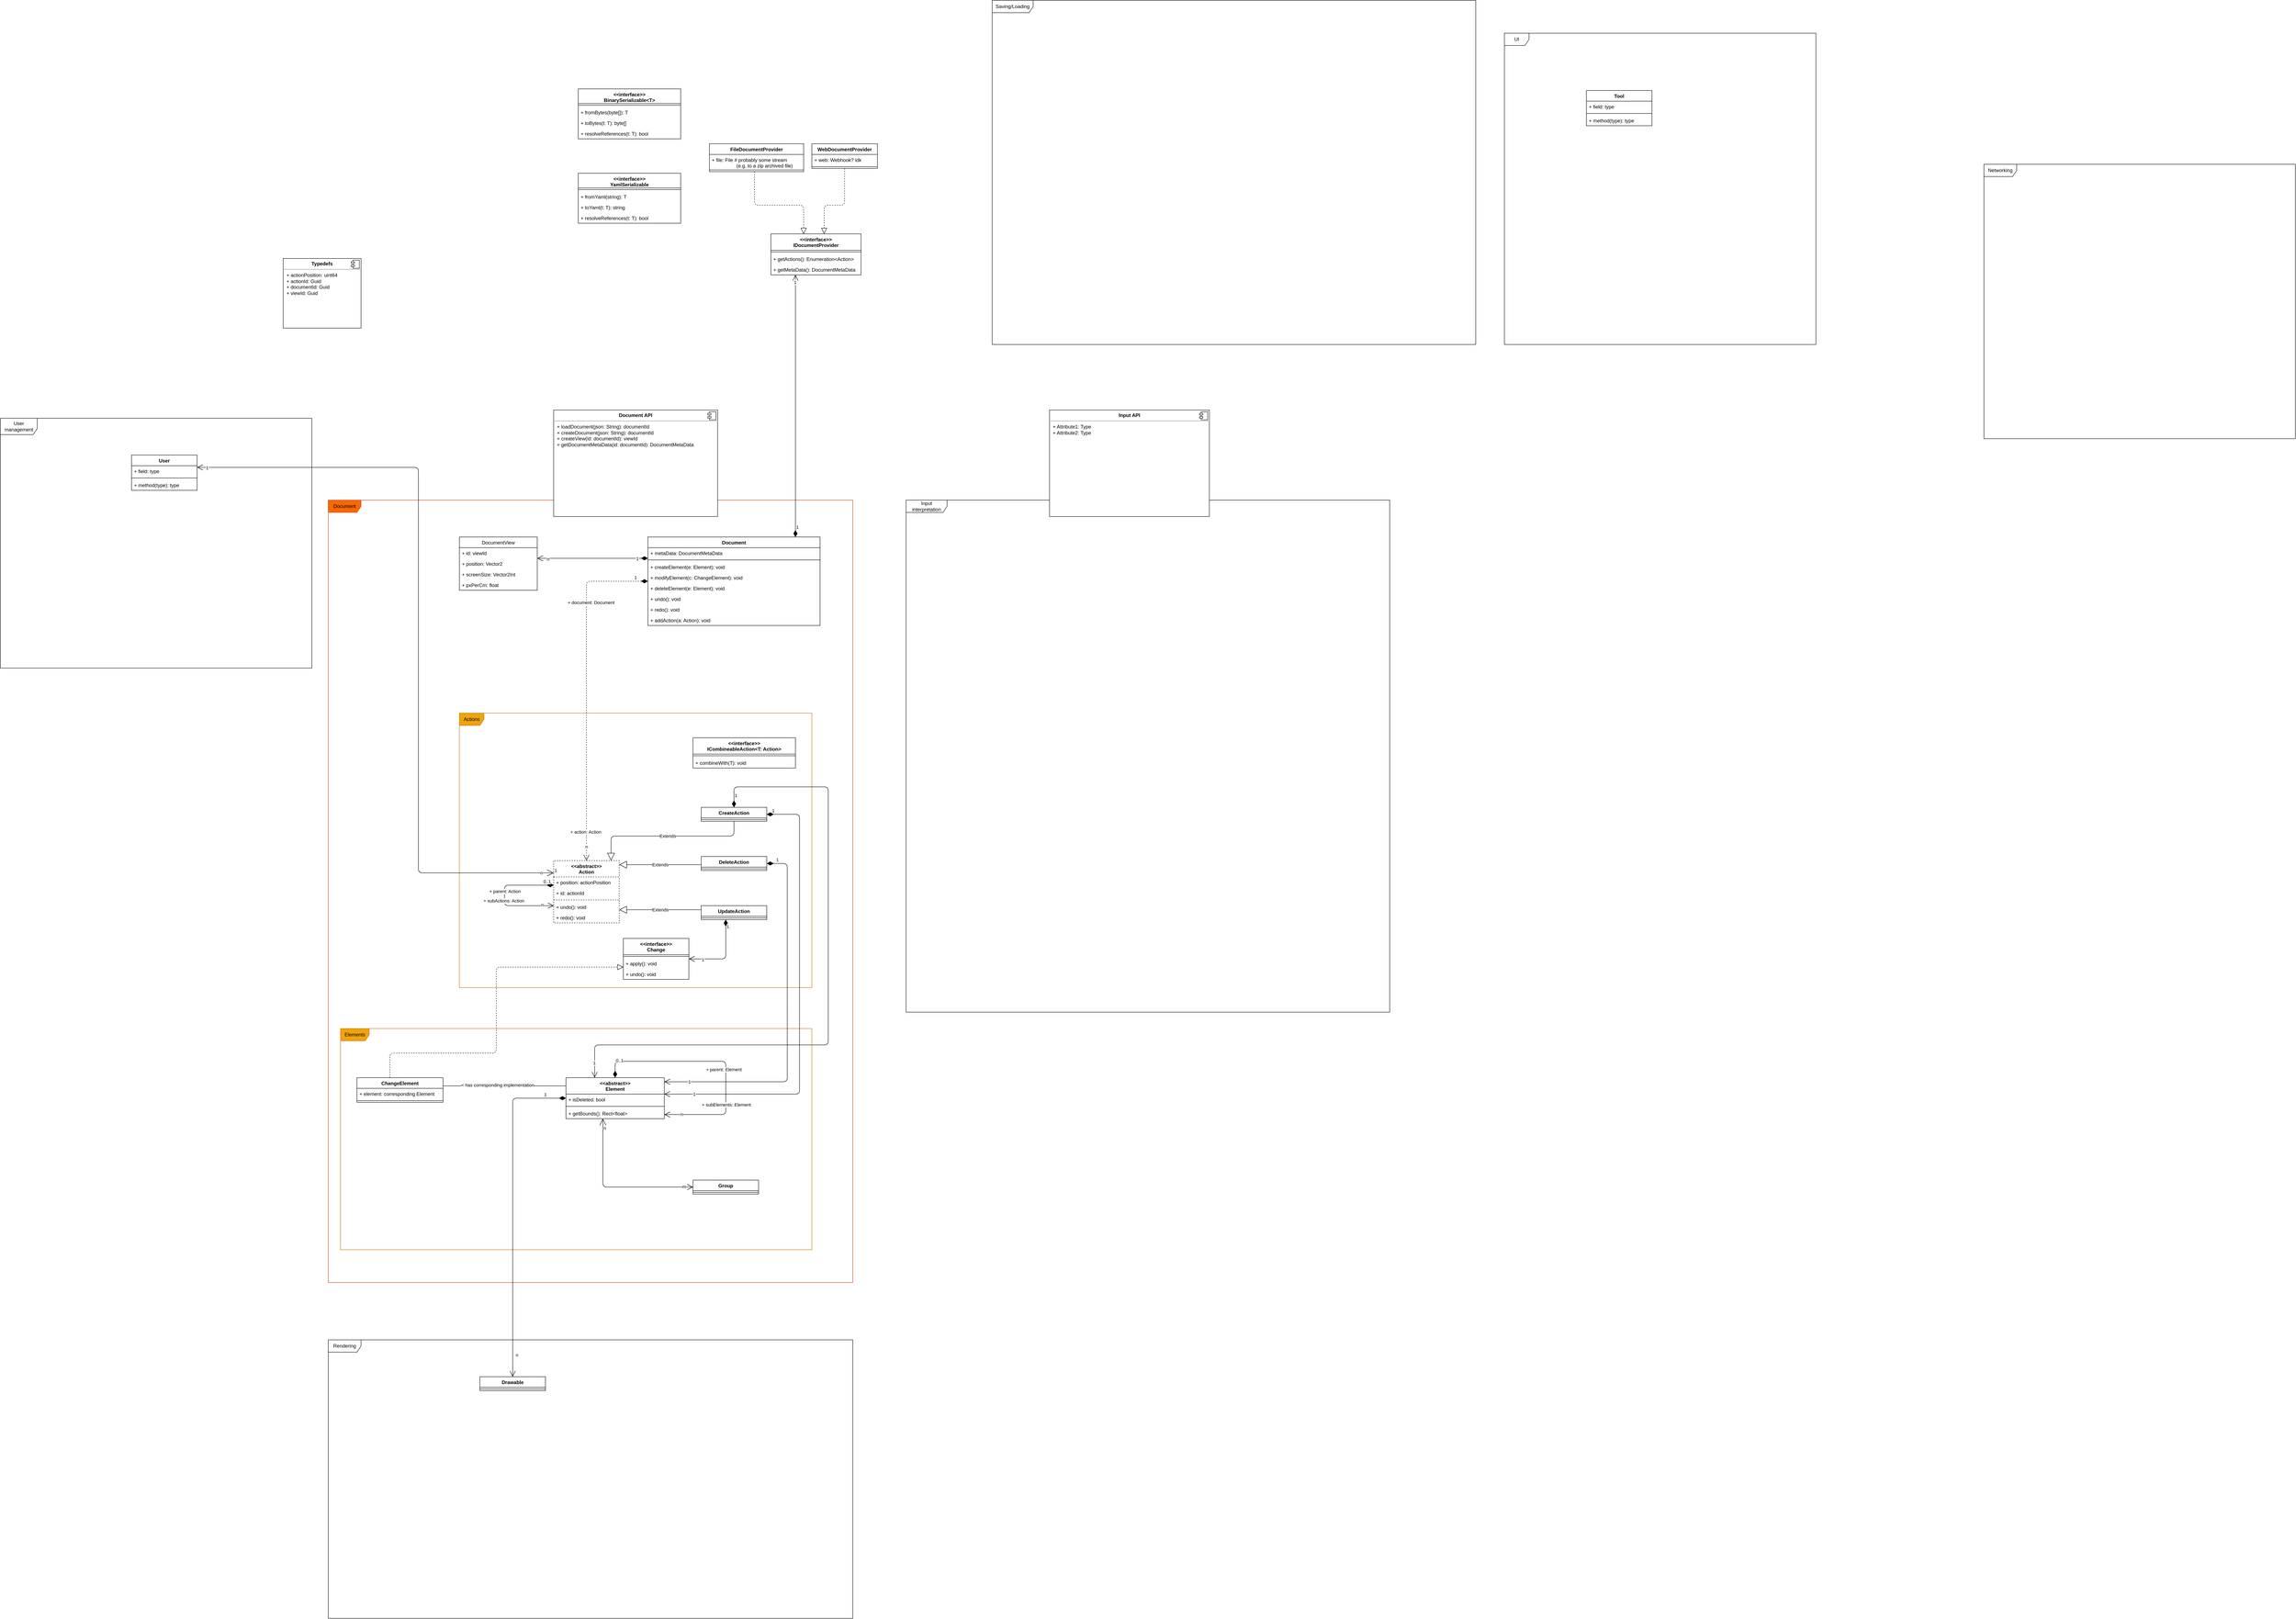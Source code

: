 <mxfile
  version="14.7.4"
  type="embed"
><diagram id="23iRSUPoRavnBvh4doch" name="Page-1"><mxGraphModel
      dx="4005"
      dy="3493"
      grid="1"
      gridSize="10"
      guides="1"
      tooltips="1"
      connect="1"
      arrows="1"
      fold="1"
      page="0"
      pageScale="1"
      pageWidth="827"
      pageHeight="1169"
      math="0"
      shadow="0"
    ><root><mxCell id="0" /><mxCell id="1" parent="0" /><mxCell
          id="101"
          value="Document"
          style="shape=umlFrame;whiteSpace=wrap;html=1;width=80;height=30;fillColor=#fa6800;strokeColor=#C73500;fontColor=#000000;"
          parent="1"
          vertex="1"
        ><mxGeometry
            x="-520"
            y="-530"
            width="1280"
            height="1910"
            as="geometry"
          /></mxCell><mxCell
          id="161"
          value="Elements"
          style="shape=umlFrame;whiteSpace=wrap;html=1;width=70;height=30;fillColor=#f0a30a;strokeColor=#BD7000;fontColor=#000000;"
          parent="1"
          vertex="1"
        ><mxGeometry
            x="-490"
            y="760"
            width="1150"
            height="540"
            as="geometry"
          /></mxCell><mxCell
          id="156"
          value="Input interpretation"
          style="shape=umlFrame;whiteSpace=wrap;html=1;width=100;height=30;"
          parent="1"
          vertex="1"
        ><mxGeometry
            x="890"
            y="-530"
            width="1180"
            height="1250"
            as="geometry"
          /></mxCell><mxCell
          id="96"
          value="Rendering"
          style="shape=umlFrame;whiteSpace=wrap;html=1;width=80;height=30;"
          parent="1"
          vertex="1"
        ><mxGeometry
            x="-520"
            y="1520"
            width="1280"
            height="680"
            as="geometry"
          /></mxCell><mxCell
          id="94"
          value="Actions"
          style="shape=umlFrame;whiteSpace=wrap;html=1;fillColor=#f0a30a;strokeColor=#BD7000;fontColor=#000000;"
          parent="1"
          vertex="1"
        ><mxGeometry
            x="-200"
            y="-10"
            width="860"
            height="670"
            as="geometry"
          /></mxCell><mxCell
          id="2"
          value="&lt;&lt;abstract&gt;&gt;&#10;Action"
          style="swimlane;fontStyle=1;align=center;verticalAlign=top;childLayout=stackLayout;horizontal=1;startSize=40;horizontalStack=0;resizeParent=1;resizeParentMax=0;resizeLast=0;collapsible=1;marginBottom=0;dashed=1;"
          parent="1"
          vertex="1"
        ><mxGeometry
            x="30"
            y="350"
            width="160"
            height="152"
            as="geometry"
          /></mxCell><mxCell
          id="3"
          value="+ position: actionPosition"
          style="text;strokeColor=none;fillColor=none;align=left;verticalAlign=top;spacingLeft=4;spacingRight=4;overflow=hidden;rotatable=0;points=[[0,0.5],[1,0.5]];portConstraint=eastwest;"
          parent="2"
          vertex="1"
        ><mxGeometry
            y="40"
            width="160"
            height="26"
            as="geometry"
          /></mxCell><mxCell
          id="215"
          value="+ id: actionId"
          style="text;strokeColor=none;fillColor=none;align=left;verticalAlign=top;spacingLeft=4;spacingRight=4;overflow=hidden;rotatable=0;points=[[0,0.5],[1,0.5]];portConstraint=eastwest;"
          vertex="1"
          parent="2"
        ><mxGeometry
            y="66"
            width="160"
            height="26"
            as="geometry"
          /></mxCell><mxCell
          id="4"
          value=""
          style="line;strokeWidth=1;fillColor=none;align=left;verticalAlign=middle;spacingTop=-1;spacingLeft=3;spacingRight=3;rotatable=0;labelPosition=right;points=[];portConstraint=eastwest;dashed=1;"
          parent="2"
          vertex="1"
        ><mxGeometry
            y="92"
            width="160"
            height="8"
            as="geometry"
          /></mxCell><mxCell
          id="5"
          value="+ undo(): void"
          style="text;strokeColor=none;fillColor=none;align=left;verticalAlign=top;spacingLeft=4;spacingRight=4;overflow=hidden;rotatable=0;points=[[0,0.5],[1,0.5]];portConstraint=eastwest;"
          parent="2"
          vertex="1"
        ><mxGeometry
            y="100"
            width="160"
            height="26"
            as="geometry"
          /></mxCell><mxCell
          id="32"
          value="+ redo(): void"
          style="text;strokeColor=none;fillColor=none;align=left;verticalAlign=top;spacingLeft=4;spacingRight=4;overflow=hidden;rotatable=0;points=[[0,0.5],[1,0.5]];portConstraint=eastwest;"
          parent="2"
          vertex="1"
        ><mxGeometry
            y="126"
            width="160"
            height="26"
            as="geometry"
          /></mxCell><mxCell
          id="10"
          value="CreateAction"
          style="swimlane;fontStyle=1;align=center;verticalAlign=top;childLayout=stackLayout;horizontal=1;startSize=26;horizontalStack=0;resizeParent=1;resizeParentMax=0;resizeLast=0;collapsible=1;marginBottom=0;"
          parent="1"
          vertex="1"
        ><mxGeometry
            x="390"
            y="220"
            width="160"
            height="34"
            as="geometry"
          /></mxCell><mxCell
          id="12"
          value=""
          style="line;strokeWidth=1;fillColor=none;align=left;verticalAlign=middle;spacingTop=-1;spacingLeft=3;spacingRight=3;rotatable=0;labelPosition=right;points=[];portConstraint=eastwest;"
          parent="10"
          vertex="1"
        ><mxGeometry
            y="26"
            width="160"
            height="8"
            as="geometry"
          /></mxCell><mxCell
          id="14"
          value="UpdateAction"
          style="swimlane;fontStyle=1;align=center;verticalAlign=top;childLayout=stackLayout;horizontal=1;startSize=26;horizontalStack=0;resizeParent=1;resizeParentMax=0;resizeLast=0;collapsible=1;marginBottom=0;"
          parent="1"
          vertex="1"
        ><mxGeometry
            x="390"
            y="460"
            width="160"
            height="34"
            as="geometry"
          /></mxCell><mxCell
          id="16"
          value=""
          style="line;strokeWidth=1;fillColor=none;align=left;verticalAlign=middle;spacingTop=-1;spacingLeft=3;spacingRight=3;rotatable=0;labelPosition=right;points=[];portConstraint=eastwest;"
          parent="14"
          vertex="1"
        ><mxGeometry
            y="26"
            width="160"
            height="8"
            as="geometry"
          /></mxCell><mxCell
          id="18"
          value="DeleteAction"
          style="swimlane;fontStyle=1;align=center;verticalAlign=top;childLayout=stackLayout;horizontal=1;startSize=26;horizontalStack=0;resizeParent=1;resizeParentMax=0;resizeLast=0;collapsible=1;marginBottom=0;"
          parent="1"
          vertex="1"
        ><mxGeometry
            x="390"
            y="340"
            width="160"
            height="34"
            as="geometry"
          /></mxCell><mxCell
          id="20"
          value=""
          style="line;strokeWidth=1;fillColor=none;align=left;verticalAlign=middle;spacingTop=-1;spacingLeft=3;spacingRight=3;rotatable=0;labelPosition=right;points=[];portConstraint=eastwest;"
          parent="18"
          vertex="1"
        ><mxGeometry
            y="26"
            width="160"
            height="8"
            as="geometry"
          /></mxCell><mxCell
          id="24"
          value="Extends"
          style="endArrow=block;endSize=16;endFill=0;html=1;edgeStyle=orthogonalEdgeStyle;"
          parent="1"
          source="18"
          target="2"
          edge="1"
        ><mxGeometry width="160" relative="1" as="geometry"><mxPoint
              x="140"
              y="450"
              as="sourcePoint"
            /><mxPoint x="200" y="362" as="targetPoint" /><Array
              as="points"
            ><mxPoint x="350" y="360" /><mxPoint
                x="350"
                y="360"
              /></Array></mxGeometry></mxCell><mxCell
          id="25"
          value="Extends"
          style="endArrow=block;endSize=16;endFill=0;html=1;edgeStyle=orthogonalEdgeStyle;"
          parent="1"
          source="10"
          target="2"
          edge="1"
        ><mxGeometry width="160" relative="1" as="geometry"><mxPoint
              x="400"
              y="371.5"
              as="sourcePoint"
            /><mxPoint x="210" y="371.5" as="targetPoint" /><Array
              as="points"
            ><mxPoint x="470" y="290" /><mxPoint
                x="170"
                y="290"
              /></Array></mxGeometry></mxCell><mxCell
          id="26"
          value="Extends"
          style="endArrow=block;endSize=16;endFill=0;html=1;edgeStyle=orthogonalEdgeStyle;"
          parent="1"
          source="14"
          target="2"
          edge="1"
        ><mxGeometry width="160" relative="1" as="geometry"><mxPoint
              x="380"
              y="470"
              as="sourcePoint"
            /><mxPoint x="210" y="371.5" as="targetPoint" /><Array
              as="points"
            ><mxPoint x="240" y="470" /><mxPoint
                x="240"
                y="470"
              /></Array></mxGeometry></mxCell><mxCell
          id="37"
          value="&lt;&lt;interface&gt;&gt;&#10;ICombineableAction&lt;T: Action&gt;"
          style="swimlane;fontStyle=1;align=center;verticalAlign=top;childLayout=stackLayout;horizontal=1;startSize=40;horizontalStack=0;resizeParent=1;resizeParentMax=0;resizeLast=0;collapsible=1;marginBottom=0;"
          parent="1"
          vertex="1"
        ><mxGeometry
            x="370"
            y="50"
            width="250"
            height="74"
            as="geometry"
          /></mxCell><mxCell
          id="39"
          value=""
          style="line;strokeWidth=1;fillColor=none;align=left;verticalAlign=middle;spacingTop=-1;spacingLeft=3;spacingRight=3;rotatable=0;labelPosition=right;points=[];portConstraint=eastwest;"
          parent="37"
          vertex="1"
        ><mxGeometry
            y="40"
            width="250"
            height="8"
            as="geometry"
          /></mxCell><mxCell
          id="40"
          value="+ combineWith(T): void"
          style="text;strokeColor=none;fillColor=none;align=left;verticalAlign=top;spacingLeft=4;spacingRight=4;overflow=hidden;rotatable=0;points=[[0,0.5],[1,0.5]];portConstraint=eastwest;"
          parent="37"
          vertex="1"
        ><mxGeometry
            y="48"
            width="250"
            height="26"
            as="geometry"
          /></mxCell><mxCell
          id="30"
          value="0..1"
          style="endArrow=open;html=1;endSize=12;startArrow=diamondThin;startSize=14;startFill=1;edgeStyle=orthogonalEdgeStyle;align=left;verticalAlign=bottom;"
          parent="1"
          source="2"
          target="2"
          edge="1"
        ><mxGeometry x="-0.815" relative="1" as="geometry"><mxPoint
              x="260"
              y="370"
              as="sourcePoint"
            /><mxPoint x="10" y="480" as="targetPoint" /><Array
              as="points"
            ><mxPoint x="-90" y="410" /><mxPoint
                x="-90"
                y="460"
              /></Array><mxPoint as="offset" /></mxGeometry></mxCell><mxCell
          id="31"
          value="+ subActions: Action"
          style="edgeLabel;html=1;align=center;verticalAlign=middle;resizable=0;points=[];"
          parent="30"
          vertex="1"
          connectable="0"
        ><mxGeometry x="0.086" y="-2" relative="1" as="geometry"><mxPoint
              as="offset"
            /></mxGeometry></mxCell><mxCell
          id="46"
          value="n"
          style="edgeLabel;html=1;align=center;verticalAlign=middle;resizable=0;points=[];"
          parent="30"
          vertex="1"
          connectable="0"
        ><mxGeometry x="0.858" y="2" relative="1" as="geometry"><mxPoint
              x="-8"
              as="offset"
            /></mxGeometry></mxCell><mxCell
          id="65"
          value="+ parent: Action"
          style="edgeLabel;html=1;align=center;verticalAlign=middle;resizable=0;points=[];"
          parent="30"
          vertex="1"
          connectable="0"
        ><mxGeometry x="-0.072" y="1" relative="1" as="geometry"><mxPoint
              as="offset"
            /></mxGeometry></mxCell><mxCell
          id="57"
          value="1"
          style="endArrow=open;html=1;endSize=12;startArrow=diamondThin;startSize=14;startFill=1;edgeStyle=orthogonalEdgeStyle;align=left;verticalAlign=bottom;dashed=1;"
          parent="1"
          source="109"
          target="2"
          edge="1"
        ><mxGeometry x="-0.915" relative="1" as="geometry"><mxPoint
              x="20"
              y="-136.966"
              as="sourcePoint"
            /><mxPoint x="240" y="10" as="targetPoint" /><Array
              as="points"
            ><mxPoint x="110" y="-332" /></Array><mxPoint
              as="offset"
            /></mxGeometry></mxCell><mxCell
          id="58"
          value="n"
          style="edgeLabel;html=1;align=center;verticalAlign=middle;resizable=0;points=[];"
          parent="57"
          vertex="1"
          connectable="0"
        ><mxGeometry x="0.918" relative="1" as="geometry"><mxPoint
              as="offset"
            /></mxGeometry></mxCell><mxCell
          id="66"
          value="+ document: Document"
          style="edgeLabel;html=1;align=center;verticalAlign=middle;resizable=0;points=[];"
          parent="57"
          vertex="1"
          connectable="0"
        ><mxGeometry x="-0.705" y="-1" relative="1" as="geometry"><mxPoint
              x="-17"
              y="53"
              as="offset"
            /></mxGeometry></mxCell><mxCell
          id="67"
          value="+ action: Action"
          style="edgeLabel;html=1;align=center;verticalAlign=middle;resizable=0;points=[];"
          parent="57"
          vertex="1"
          connectable="0"
        ><mxGeometry x="0.671" y="-2" relative="1" as="geometry"><mxPoint
              y="67"
              as="offset"
            /></mxGeometry></mxCell><mxCell
          id="68"
          value="&lt;&lt;abstract&gt;&gt;&#10;Element"
          style="swimlane;fontStyle=1;align=center;verticalAlign=top;childLayout=stackLayout;horizontal=1;startSize=40;horizontalStack=0;resizeParent=1;resizeParentMax=0;resizeLast=0;collapsible=1;marginBottom=0;"
          parent="1"
          vertex="1"
        ><mxGeometry
            x="60"
            y="880"
            width="240"
            height="100"
            as="geometry"
          /></mxCell><mxCell
          id="138"
          value="+ isDeleted: bool"
          style="text;strokeColor=none;fillColor=none;align=left;verticalAlign=top;spacingLeft=4;spacingRight=4;overflow=hidden;rotatable=0;points=[[0,0.5],[1,0.5]];portConstraint=eastwest;"
          parent="68"
          vertex="1"
        ><mxGeometry
            y="40"
            width="240"
            height="26"
            as="geometry"
          /></mxCell><mxCell
          id="70"
          value=""
          style="line;strokeWidth=1;fillColor=none;align=left;verticalAlign=middle;spacingTop=-1;spacingLeft=3;spacingRight=3;rotatable=0;labelPosition=right;points=[];portConstraint=eastwest;"
          parent="68"
          vertex="1"
        ><mxGeometry
            y="66"
            width="240"
            height="8"
            as="geometry"
          /></mxCell><mxCell
          id="86"
          value="+ getBounds(): Rect&lt;float&gt;"
          style="text;strokeColor=none;fillColor=none;align=left;verticalAlign=top;spacingLeft=4;spacingRight=4;overflow=hidden;rotatable=0;points=[[0,0.5],[1,0.5]];portConstraint=eastwest;"
          parent="68"
          vertex="1"
        ><mxGeometry
            y="74"
            width="240"
            height="26"
            as="geometry"
          /></mxCell><mxCell
          id="74"
          value="1"
          style="endArrow=open;html=1;endSize=12;startArrow=diamondThin;startSize=14;startFill=1;edgeStyle=orthogonalEdgeStyle;align=left;verticalAlign=bottom;"
          parent="1"
          source="18"
          target="68"
          edge="1"
        ><mxGeometry x="-0.953" relative="1" as="geometry"><mxPoint
              x="150"
              y="700"
              as="sourcePoint"
            /><mxPoint x="310" y="700" as="targetPoint" /><Array
              as="points"
            ><mxPoint x="600" y="357" /><mxPoint
                x="600"
                y="890"
              /></Array><mxPoint as="offset" /></mxGeometry></mxCell><mxCell
          id="75"
          value="1"
          style="edgeLabel;html=1;align=center;verticalAlign=middle;resizable=0;points=[];"
          parent="74"
          vertex="1"
          connectable="0"
        ><mxGeometry x="0.885" relative="1" as="geometry"><mxPoint
              x="10"
              as="offset"
            /></mxGeometry></mxCell><mxCell
          id="76"
          value="0..1"
          style="endArrow=open;html=1;endSize=12;startArrow=diamondThin;startSize=14;startFill=1;edgeStyle=orthogonalEdgeStyle;align=left;verticalAlign=bottom;"
          parent="1"
          source="68"
          target="68"
          edge="1"
        ><mxGeometry x="-0.886" relative="1" as="geometry"><mxPoint
              x="90"
              y="750"
              as="sourcePoint"
            /><mxPoint x="250" y="750" as="targetPoint" /><Array
              as="points"
            ><mxPoint x="180" y="840" /><mxPoint x="450" y="840" /><mxPoint
                x="450"
                y="970"
              /></Array><mxPoint as="offset" /></mxGeometry></mxCell><mxCell
          id="77"
          value="n"
          style="edgeLabel;html=1;align=center;verticalAlign=middle;resizable=0;points=[];"
          parent="76"
          vertex="1"
          connectable="0"
        ><mxGeometry x="0.859" y="-1" relative="1" as="geometry"><mxPoint
              as="offset"
            /></mxGeometry></mxCell><mxCell
          id="78"
          value="+ parent: Element"
          style="edgeLabel;html=1;align=center;verticalAlign=middle;resizable=0;points=[];"
          parent="76"
          vertex="1"
          connectable="0"
        ><mxGeometry x="-0.071" y="-1" relative="1" as="geometry"><mxPoint
              x="31"
              y="19"
              as="offset"
            /></mxGeometry></mxCell><mxCell
          id="79"
          value="+ subElements: Element"
          style="edgeLabel;html=1;align=center;verticalAlign=middle;resizable=0;points=[];"
          parent="76"
          vertex="1"
          connectable="0"
        ><mxGeometry x="0.059" y="1" relative="1" as="geometry"><mxPoint
              y="103"
              as="offset"
            /></mxGeometry></mxCell><mxCell
          id="80"
          value="Drawable"
          style="swimlane;fontStyle=1;align=center;verticalAlign=top;childLayout=stackLayout;horizontal=1;startSize=26;horizontalStack=0;resizeParent=1;resizeParentMax=0;resizeLast=0;collapsible=1;marginBottom=0;"
          parent="1"
          vertex="1"
        ><mxGeometry
            x="-150"
            y="1610"
            width="160"
            height="34"
            as="geometry"
          /></mxCell><mxCell
          id="82"
          value=""
          style="line;strokeWidth=1;fillColor=none;align=left;verticalAlign=middle;spacingTop=-1;spacingLeft=3;spacingRight=3;rotatable=0;labelPosition=right;points=[];portConstraint=eastwest;"
          parent="80"
          vertex="1"
        ><mxGeometry
            y="26"
            width="160"
            height="8"
            as="geometry"
          /></mxCell><mxCell
          id="84"
          value="1"
          style="endArrow=open;html=1;endSize=12;startArrow=diamondThin;startSize=14;startFill=1;edgeStyle=orthogonalEdgeStyle;align=left;verticalAlign=bottom;"
          parent="1"
          source="68"
          target="80"
          edge="1"
        ><mxGeometry x="-0.863" relative="1" as="geometry"><mxPoint
              x="-150"
              y="760"
              as="sourcePoint"
            /><mxPoint x="10" y="760" as="targetPoint" /><mxPoint
              as="offset"
            /></mxGeometry></mxCell><mxCell
          id="85"
          value="n"
          style="edgeLabel;html=1;align=center;verticalAlign=middle;resizable=0;points=[];"
          parent="84"
          vertex="1"
          connectable="0"
        ><mxGeometry x="0.869" relative="1" as="geometry"><mxPoint
              x="10"
              as="offset"
            /></mxGeometry></mxCell><mxCell
          id="97"
          value="UI"
          style="shape=umlFrame;whiteSpace=wrap;html=1;"
          parent="1"
          vertex="1"
        ><mxGeometry
            x="2350"
            y="-1670"
            width="760"
            height="760"
            as="geometry"
          /></mxCell><mxCell
          id="98"
          value="Networking"
          style="shape=umlFrame;whiteSpace=wrap;html=1;width=80;height=30;"
          parent="1"
          vertex="1"
        ><mxGeometry
            x="3520"
            y="-1350"
            width="760"
            height="670"
            as="geometry"
          /></mxCell><mxCell
          id="99"
          value="User management"
          style="shape=umlFrame;whiteSpace=wrap;html=1;width=90;height=40;"
          parent="1"
          vertex="1"
        ><mxGeometry
            x="-1320"
            y="-730"
            width="760"
            height="610"
            as="geometry"
          /></mxCell><mxCell
          id="100"
          value="Saving/Loading"
          style="shape=umlFrame;whiteSpace=wrap;html=1;width=100;height=30;"
          parent="1"
          vertex="1"
        ><mxGeometry
            x="1100"
            y="-1750"
            width="1180"
            height="840"
            as="geometry"
          /></mxCell><mxCell
          id="102"
          value="User"
          style="swimlane;fontStyle=1;align=center;verticalAlign=top;childLayout=stackLayout;horizontal=1;startSize=26;horizontalStack=0;resizeParent=1;resizeParentMax=0;resizeLast=0;collapsible=1;marginBottom=0;"
          parent="1"
          vertex="1"
        ><mxGeometry
            x="-1000"
            y="-640"
            width="160"
            height="86"
            as="geometry"
          /></mxCell><mxCell
          id="103"
          value="+ field: type"
          style="text;strokeColor=none;fillColor=none;align=left;verticalAlign=top;spacingLeft=4;spacingRight=4;overflow=hidden;rotatable=0;points=[[0,0.5],[1,0.5]];portConstraint=eastwest;"
          parent="102"
          vertex="1"
        ><mxGeometry
            y="26"
            width="160"
            height="26"
            as="geometry"
          /></mxCell><mxCell
          id="104"
          value=""
          style="line;strokeWidth=1;fillColor=none;align=left;verticalAlign=middle;spacingTop=-1;spacingLeft=3;spacingRight=3;rotatable=0;labelPosition=right;points=[];portConstraint=eastwest;"
          parent="102"
          vertex="1"
        ><mxGeometry
            y="52"
            width="160"
            height="8"
            as="geometry"
          /></mxCell><mxCell
          id="105"
          value="+ method(type): type"
          style="text;strokeColor=none;fillColor=none;align=left;verticalAlign=top;spacingLeft=4;spacingRight=4;overflow=hidden;rotatable=0;points=[[0,0.5],[1,0.5]];portConstraint=eastwest;"
          parent="102"
          vertex="1"
        ><mxGeometry
            y="60"
            width="160"
            height="26"
            as="geometry"
          /></mxCell><mxCell
          id="106"
          value="1"
          style="endArrow=open;html=1;endSize=12;startArrow=open;startSize=14;startFill=0;edgeStyle=orthogonalEdgeStyle;align=left;verticalAlign=bottom;"
          parent="1"
          source="2"
          target="102"
          edge="1"
        ><mxGeometry x="-1" y="3" relative="1" as="geometry"><mxPoint
              x="30"
              y="-120"
              as="sourcePoint"
            /><mxPoint x="190" y="-120" as="targetPoint" /><Array
              as="points"
            ><mxPoint x="-300" y="380" /><mxPoint
                x="-300"
                y="-610"
              /></Array></mxGeometry></mxCell><mxCell
          id="107"
          value="1"
          style="edgeLabel;html=1;align=center;verticalAlign=middle;resizable=0;points=[];"
          parent="106"
          vertex="1"
          connectable="0"
        ><mxGeometry x="0.974" y="1" relative="1" as="geometry"><mxPoint
              as="offset"
            /></mxGeometry></mxCell><mxCell
          id="108"
          value="n"
          style="edgeLabel;html=1;align=center;verticalAlign=middle;resizable=0;points=[];"
          parent="106"
          vertex="1"
          connectable="0"
        ><mxGeometry x="-0.967" relative="1" as="geometry"><mxPoint
              as="offset"
            /></mxGeometry></mxCell><mxCell
          id="109"
          value="Document"
          style="swimlane;fontStyle=1;align=center;verticalAlign=top;childLayout=stackLayout;horizontal=1;startSize=26;horizontalStack=0;resizeParent=1;resizeParentMax=0;resizeLast=0;collapsible=1;marginBottom=0;"
          parent="1"
          vertex="1"
        ><mxGeometry
            x="260"
            y="-440"
            width="420"
            height="216"
            as="geometry"
          /></mxCell><mxCell
          id="110"
          value="+ metaData: DocumentMetaData"
          style="text;strokeColor=none;fillColor=none;align=left;verticalAlign=top;spacingLeft=4;spacingRight=4;overflow=hidden;rotatable=0;points=[[0,0.5],[1,0.5]];portConstraint=eastwest;"
          parent="109"
          vertex="1"
        ><mxGeometry
            y="26"
            width="420"
            height="26"
            as="geometry"
          /></mxCell><mxCell
          id="111"
          value=""
          style="line;strokeWidth=1;fillColor=none;align=left;verticalAlign=middle;spacingTop=-1;spacingLeft=3;spacingRight=3;rotatable=0;labelPosition=right;points=[];portConstraint=eastwest;"
          parent="109"
          vertex="1"
        ><mxGeometry
            y="52"
            width="420"
            height="8"
            as="geometry"
          /></mxCell><mxCell
          id="159"
          value="+ createElement(e: Element): void"
          style="text;strokeColor=none;fillColor=none;align=left;verticalAlign=top;spacingLeft=4;spacingRight=4;overflow=hidden;rotatable=0;points=[[0,0.5],[1,0.5]];portConstraint=eastwest;"
          parent="109"
          vertex="1"
        ><mxGeometry
            y="60"
            width="420"
            height="26"
            as="geometry"
          /></mxCell><mxCell
          id="160"
          value="+ modifyElement(c: ChangeElement): void"
          style="text;strokeColor=none;fillColor=none;align=left;verticalAlign=top;spacingLeft=4;spacingRight=4;overflow=hidden;rotatable=0;points=[[0,0.5],[1,0.5]];portConstraint=eastwest;"
          parent="109"
          vertex="1"
        ><mxGeometry
            y="86"
            width="420"
            height="26"
            as="geometry"
          /></mxCell><mxCell
          id="162"
          value="+ deleteElement(e: Element): void"
          style="text;strokeColor=none;fillColor=none;align=left;verticalAlign=top;spacingLeft=4;spacingRight=4;overflow=hidden;rotatable=0;points=[[0,0.5],[1,0.5]];portConstraint=eastwest;"
          parent="109"
          vertex="1"
        ><mxGeometry
            y="112"
            width="420"
            height="26"
            as="geometry"
          /></mxCell><mxCell
          id="163"
          value="+ undo(): void"
          style="text;strokeColor=none;fillColor=none;align=left;verticalAlign=top;spacingLeft=4;spacingRight=4;overflow=hidden;rotatable=0;points=[[0,0.5],[1,0.5]];portConstraint=eastwest;"
          parent="109"
          vertex="1"
        ><mxGeometry
            y="138"
            width="420"
            height="26"
            as="geometry"
          /></mxCell><mxCell
          id="164"
          value="+ redo(): void"
          style="text;strokeColor=none;fillColor=none;align=left;verticalAlign=top;spacingLeft=4;spacingRight=4;overflow=hidden;rotatable=0;points=[[0,0.5],[1,0.5]];portConstraint=eastwest;"
          parent="109"
          vertex="1"
        ><mxGeometry
            y="164"
            width="420"
            height="26"
            as="geometry"
          /></mxCell><mxCell
          id="165"
          value="+ addAction(a: Action): void"
          style="text;strokeColor=none;fillColor=none;align=left;verticalAlign=top;spacingLeft=4;spacingRight=4;overflow=hidden;rotatable=0;points=[[0,0.5],[1,0.5]];portConstraint=eastwest;"
          parent="109"
          vertex="1"
        ><mxGeometry
            y="190"
            width="420"
            height="26"
            as="geometry"
          /></mxCell><mxCell
          id="115"
          value="Group"
          style="swimlane;fontStyle=1;align=center;verticalAlign=top;childLayout=stackLayout;horizontal=1;startSize=26;horizontalStack=0;resizeParent=1;resizeParentMax=0;resizeLast=0;collapsible=1;marginBottom=0;"
          parent="1"
          vertex="1"
        ><mxGeometry
            x="370"
            y="1130"
            width="160"
            height="34"
            as="geometry"
          /></mxCell><mxCell
          id="117"
          value=""
          style="line;strokeWidth=1;fillColor=none;align=left;verticalAlign=middle;spacingTop=-1;spacingLeft=3;spacingRight=3;rotatable=0;labelPosition=right;points=[];portConstraint=eastwest;"
          parent="115"
          vertex="1"
        ><mxGeometry
            y="26"
            width="160"
            height="8"
            as="geometry"
          /></mxCell><mxCell
          id="119"
          value="n"
          style="endArrow=open;html=1;endSize=12;startArrow=open;startSize=14;startFill=0;edgeStyle=orthogonalEdgeStyle;align=left;verticalAlign=bottom;"
          parent="1"
          source="68"
          target="115"
          edge="1"
        ><mxGeometry x="-0.835" relative="1" as="geometry"><mxPoint
              x="700"
              y="1160"
              as="sourcePoint"
            /><mxPoint x="680" y="680" as="targetPoint" /><Array
              as="points"
            ><mxPoint x="150" y="1147" /></Array><mxPoint
              as="offset"
            /></mxGeometry></mxCell><mxCell
          id="120"
          value="n"
          style="edgeLabel;html=1;align=center;verticalAlign=middle;resizable=0;points=[];"
          parent="119"
          vertex="1"
          connectable="0"
        ><mxGeometry x="0.882" y="-1" relative="1" as="geometry"><mxPoint
              as="offset"
            /></mxGeometry></mxCell><mxCell
          id="121"
          value="m"
          style="edgeLabel;html=1;align=center;verticalAlign=middle;resizable=0;points=[];"
          parent="119"
          vertex="1"
          connectable="0"
        ><mxGeometry x="0.887" y="1" relative="1" as="geometry"><mxPoint
              as="offset"
            /></mxGeometry></mxCell><mxCell
          id="122"
          value="&lt;&lt;interface&gt;&gt;&#10;Change"
          style="swimlane;fontStyle=1;align=center;verticalAlign=top;childLayout=stackLayout;horizontal=1;startSize=40;horizontalStack=0;resizeParent=1;resizeParentMax=0;resizeLast=0;collapsible=1;marginBottom=0;"
          parent="1"
          vertex="1"
        ><mxGeometry
            x="200"
            y="540"
            width="160"
            height="100"
            as="geometry"
          /></mxCell><mxCell
          id="124"
          value=""
          style="line;strokeWidth=1;fillColor=none;align=left;verticalAlign=middle;spacingTop=-1;spacingLeft=3;spacingRight=3;rotatable=0;labelPosition=right;points=[];portConstraint=eastwest;"
          parent="122"
          vertex="1"
        ><mxGeometry
            y="40"
            width="160"
            height="8"
            as="geometry"
          /></mxCell><mxCell
          id="125"
          value="+ apply(): void"
          style="text;strokeColor=none;fillColor=none;align=left;verticalAlign=top;spacingLeft=4;spacingRight=4;overflow=hidden;rotatable=0;points=[[0,0.5],[1,0.5]];portConstraint=eastwest;"
          parent="122"
          vertex="1"
        ><mxGeometry
            y="48"
            width="160"
            height="26"
            as="geometry"
          /></mxCell><mxCell
          id="130"
          value="+ undo(): void"
          style="text;strokeColor=none;fillColor=none;align=left;verticalAlign=top;spacingLeft=4;spacingRight=4;overflow=hidden;rotatable=0;points=[[0,0.5],[1,0.5]];portConstraint=eastwest;"
          parent="122"
          vertex="1"
        ><mxGeometry
            y="74"
            width="160"
            height="26"
            as="geometry"
          /></mxCell><mxCell
          id="131"
          value="ChangeElement"
          style="swimlane;fontStyle=1;align=center;verticalAlign=top;childLayout=stackLayout;horizontal=1;startSize=26;horizontalStack=0;resizeParent=1;resizeParentMax=0;resizeLast=0;collapsible=1;marginBottom=0;"
          parent="1"
          vertex="1"
        ><mxGeometry
            x="-450"
            y="880"
            width="210"
            height="60"
            as="geometry"
          /></mxCell><mxCell
          id="144"
          value="+ element: corresponding Element"
          style="text;strokeColor=none;fillColor=none;align=left;verticalAlign=top;spacingLeft=4;spacingRight=4;overflow=hidden;rotatable=0;points=[[0,0.5],[1,0.5]];portConstraint=eastwest;"
          parent="131"
          vertex="1"
        ><mxGeometry
            y="26"
            width="210"
            height="26"
            as="geometry"
          /></mxCell><mxCell
          id="133"
          value=""
          style="line;strokeWidth=1;fillColor=none;align=left;verticalAlign=middle;spacingTop=-1;spacingLeft=3;spacingRight=3;rotatable=0;labelPosition=right;points=[];portConstraint=eastwest;"
          parent="131"
          vertex="1"
        ><mxGeometry
            y="52"
            width="210"
            height="8"
            as="geometry"
          /></mxCell><mxCell
          id="135"
          value=""
          style="endArrow=block;dashed=1;endFill=0;endSize=12;html=1;edgeStyle=orthogonalEdgeStyle;"
          parent="1"
          source="131"
          target="122"
          edge="1"
        ><mxGeometry width="160" relative="1" as="geometry"><mxPoint
              x="500"
              y="650"
              as="sourcePoint"
            /><mxPoint x="660" y="650" as="targetPoint" /><Array
              as="points"
            ><mxPoint x="-370" y="820" /><mxPoint x="-110" y="820" /><mxPoint
                x="-110"
                y="610"
              /></Array></mxGeometry></mxCell><mxCell
          id="136"
          value="1"
          style="endArrow=open;html=1;endSize=12;startArrow=diamondThin;startSize=14;startFill=1;edgeStyle=orthogonalEdgeStyle;align=left;verticalAlign=bottom;"
          parent="1"
          source="14"
          target="122"
          edge="1"
        ><mxGeometry x="-0.72" relative="1" as="geometry"><mxPoint
              x="500"
              y="650"
              as="sourcePoint"
            /><mxPoint x="660" y="650" as="targetPoint" /><Array
              as="points"
            ><mxPoint x="450" y="590" /></Array><mxPoint
              as="offset"
            /></mxGeometry></mxCell><mxCell
          id="139"
          value="1"
          style="edgeLabel;html=1;align=center;verticalAlign=middle;resizable=0;points=[];"
          parent="136"
          vertex="1"
          connectable="0"
        ><mxGeometry x="0.634" y="2" relative="1" as="geometry"><mxPoint
              as="offset"
            /></mxGeometry></mxCell><mxCell
          id="140"
          value=""
          style="endArrow=none;html=1;edgeStyle=orthogonalEdgeStyle;"
          parent="1"
          source="131"
          target="68"
          edge="1"
        ><mxGeometry relative="1" as="geometry"><mxPoint
              x="300"
              y="700"
              as="sourcePoint"
            /><mxPoint x="460" y="700" as="targetPoint" /><Array
              as="points"
            ><mxPoint x="-170" y="900" /><mxPoint
                x="-170"
                y="900"
              /></Array></mxGeometry></mxCell><mxCell
          id="143"
          value="&amp;lt; has corresponding implementation"
          style="edgeLabel;html=1;align=center;verticalAlign=middle;resizable=0;points=[];"
          parent="140"
          vertex="1"
          connectable="0"
        ><mxGeometry x="-0.117" y="2" relative="1" as="geometry"><mxPoint
              as="offset"
            /></mxGeometry></mxCell><mxCell
          id="147"
          value="Tool"
          style="swimlane;fontStyle=1;align=center;verticalAlign=top;childLayout=stackLayout;horizontal=1;startSize=26;horizontalStack=0;resizeParent=1;resizeParentMax=0;resizeLast=0;collapsible=1;marginBottom=0;"
          parent="1"
          vertex="1"
        ><mxGeometry
            x="2550"
            y="-1530"
            width="160"
            height="86"
            as="geometry"
          /></mxCell><mxCell
          id="148"
          value="+ field: type"
          style="text;strokeColor=none;fillColor=none;align=left;verticalAlign=top;spacingLeft=4;spacingRight=4;overflow=hidden;rotatable=0;points=[[0,0.5],[1,0.5]];portConstraint=eastwest;"
          parent="147"
          vertex="1"
        ><mxGeometry
            y="26"
            width="160"
            height="26"
            as="geometry"
          /></mxCell><mxCell
          id="149"
          value=""
          style="line;strokeWidth=1;fillColor=none;align=left;verticalAlign=middle;spacingTop=-1;spacingLeft=3;spacingRight=3;rotatable=0;labelPosition=right;points=[];portConstraint=eastwest;"
          parent="147"
          vertex="1"
        ><mxGeometry
            y="52"
            width="160"
            height="8"
            as="geometry"
          /></mxCell><mxCell
          id="150"
          value="+ method(type): type"
          style="text;strokeColor=none;fillColor=none;align=left;verticalAlign=top;spacingLeft=4;spacingRight=4;overflow=hidden;rotatable=0;points=[[0,0.5],[1,0.5]];portConstraint=eastwest;"
          parent="147"
          vertex="1"
        ><mxGeometry
            y="60"
            width="160"
            height="26"
            as="geometry"
          /></mxCell><mxCell
          id="152"
          value="&lt;p style=&quot;margin: 0px ; margin-top: 6px ; text-align: center&quot;&gt;&lt;b&gt;Document API&lt;/b&gt;&lt;/p&gt;&lt;hr&gt;&lt;p style=&quot;margin: 0px ; margin-left: 8px&quot;&gt;+ loadDocument(json: String): documentId&lt;br&gt;+ createDocument(json: String): documentId&lt;/p&gt;&lt;p style=&quot;margin: 0px ; margin-left: 8px&quot;&gt;+ createView(id: documentId): viewId&lt;/p&gt;&lt;p style=&quot;margin: 0px ; margin-left: 8px&quot;&gt;+ getDocumentMetaData(id: documentId): DocumentMetaData&lt;/p&gt;"
          style="align=left;overflow=fill;html=1;dropTarget=0;"
          parent="1"
          vertex="1"
        ><mxGeometry
            x="30"
            y="-750"
            width="400"
            height="260"
            as="geometry"
          /></mxCell><mxCell
          id="153"
          value=""
          style="shape=component;jettyWidth=8;jettyHeight=4;"
          parent="152"
          vertex="1"
        ><mxGeometry
            x="1"
            width="20"
            height="20"
            relative="1"
            as="geometry"
          ><mxPoint x="-24" y="4" as="offset" /></mxGeometry></mxCell><mxCell
          id="154"
          value="1"
          style="endArrow=open;html=1;endSize=12;startArrow=diamondThin;startSize=14;startFill=1;edgeStyle=orthogonalEdgeStyle;align=left;verticalAlign=bottom;"
          parent="1"
          source="10"
          target="68"
          edge="1"
        ><mxGeometry x="-0.981" relative="1" as="geometry"><mxPoint
              x="560"
              y="393"
              as="sourcePoint"
            /><mxPoint x="310" y="910.0" as="targetPoint" /><Array
              as="points"
            ><mxPoint x="630" y="237" /><mxPoint
                x="630"
                y="920"
              /></Array><mxPoint as="offset" /></mxGeometry></mxCell><mxCell
          id="155"
          value="1"
          style="edgeLabel;html=1;align=center;verticalAlign=middle;resizable=0;points=[];"
          parent="154"
          vertex="1"
          connectable="0"
        ><mxGeometry x="0.885" relative="1" as="geometry"><mxPoint
              x="10"
              as="offset"
            /></mxGeometry></mxCell><mxCell
          id="157"
          value="&lt;p style=&quot;margin: 0px ; margin-top: 6px ; text-align: center&quot;&gt;&lt;b&gt;Input API&lt;/b&gt;&lt;/p&gt;&lt;hr&gt;&lt;p style=&quot;margin: 0px ; margin-left: 8px&quot;&gt;+ Attribute1: Type&lt;br&gt;+ Attribute2: Type&lt;/p&gt;"
          style="align=left;overflow=fill;html=1;dropTarget=0;"
          parent="1"
          vertex="1"
        ><mxGeometry
            x="1240"
            y="-750"
            width="390"
            height="260"
            as="geometry"
          /></mxCell><mxCell
          id="158"
          value=""
          style="shape=component;jettyWidth=8;jettyHeight=4;"
          parent="157"
          vertex="1"
        ><mxGeometry
            x="1"
            width="20"
            height="20"
            relative="1"
            as="geometry"
          ><mxPoint x="-24" y="4" as="offset" /></mxGeometry></mxCell><mxCell
          id="169"
          value="1"
          style="endArrow=open;html=1;endSize=12;startArrow=diamondThin;startSize=14;startFill=1;edgeStyle=orthogonalEdgeStyle;align=left;verticalAlign=bottom;"
          parent="1"
          source="10"
          target="68"
          edge="1"
        ><mxGeometry x="-0.974" relative="1" as="geometry"><mxPoint
              x="600"
              y="660"
              as="sourcePoint"
            /><mxPoint x="440" y="660" as="targetPoint" /><Array
              as="points"
            ><mxPoint x="470" y="170" /><mxPoint x="700" y="170" /><mxPoint
                x="700"
                y="800"
              /><mxPoint x="130" y="800" /></Array><mxPoint
              as="offset"
            /></mxGeometry></mxCell><mxCell
          id="170"
          value="1"
          style="edgeLabel;html=1;align=center;verticalAlign=middle;resizable=0;points=[];"
          parent="169"
          vertex="1"
          connectable="0"
        ><mxGeometry x="0.953" y="-1" relative="1" as="geometry"><mxPoint
              as="offset"
            /></mxGeometry></mxCell><mxCell
          id="173"
          value="&lt;&lt;interface&gt;&gt;&#10;IDocumentProvider"
          style="swimlane;fontStyle=1;align=center;verticalAlign=top;childLayout=stackLayout;horizontal=1;startSize=40;horizontalStack=0;resizeParent=1;resizeParentMax=0;resizeLast=0;collapsible=1;marginBottom=0;"
          parent="1"
          vertex="1"
        ><mxGeometry
            x="560"
            y="-1180"
            width="220"
            height="100"
            as="geometry"
          /></mxCell><mxCell
          id="175"
          value=""
          style="line;strokeWidth=1;fillColor=none;align=left;verticalAlign=middle;spacingTop=-1;spacingLeft=3;spacingRight=3;rotatable=0;labelPosition=right;points=[];portConstraint=eastwest;"
          parent="173"
          vertex="1"
        ><mxGeometry
            y="40"
            width="220"
            height="8"
            as="geometry"
          /></mxCell><mxCell
          id="176"
          value="+ getActions(): Enumeration&lt;Action&gt;"
          style="text;strokeColor=none;fillColor=none;align=left;verticalAlign=top;spacingLeft=4;spacingRight=4;overflow=hidden;rotatable=0;points=[[0,0.5],[1,0.5]];portConstraint=eastwest;"
          parent="173"
          vertex="1"
        ><mxGeometry
            y="48"
            width="220"
            height="26"
            as="geometry"
          /></mxCell><mxCell
          id="211"
          value="+ getMetaData(): DocumentMetaData"
          style="text;strokeColor=none;fillColor=none;align=left;verticalAlign=top;spacingLeft=4;spacingRight=4;overflow=hidden;rotatable=0;points=[[0,0.5],[1,0.5]];portConstraint=eastwest;"
          parent="173"
          vertex="1"
        ><mxGeometry
            y="74"
            width="220"
            height="26"
            as="geometry"
          /></mxCell><mxCell
          id="177"
          value="1"
          style="endArrow=open;html=1;endSize=12;startArrow=diamondThin;startSize=14;startFill=1;edgeStyle=orthogonalEdgeStyle;align=left;verticalAlign=bottom;"
          parent="1"
          source="109"
          target="173"
          edge="1"
        ><mxGeometry x="-0.952" relative="1" as="geometry"><mxPoint
              x="600"
              y="-710"
              as="sourcePoint"
            /><mxPoint x="760" y="-710" as="targetPoint" /><Array
              as="points"
            ><mxPoint x="620" y="-940" /><mxPoint
                x="620"
                y="-940"
              /></Array><mxPoint as="offset" /></mxGeometry></mxCell><mxCell
          id="178"
          value="1"
          style="edgeLabel;html=1;align=center;verticalAlign=middle;resizable=0;points=[];"
          parent="177"
          vertex="1"
          connectable="0"
        ><mxGeometry x="0.943" y="1" relative="1" as="geometry"><mxPoint
              as="offset"
            /></mxGeometry></mxCell><mxCell
          id="179"
          value="FileDocumentProvider"
          style="swimlane;fontStyle=1;align=center;verticalAlign=top;childLayout=stackLayout;horizontal=1;startSize=26;horizontalStack=0;resizeParent=1;resizeParentMax=0;resizeLast=0;collapsible=1;marginBottom=0;"
          parent="1"
          vertex="1"
        ><mxGeometry
            x="410"
            y="-1400"
            width="230"
            height="68"
            as="geometry"
          /></mxCell><mxCell
          id="180"
          value="+ file: File # probably some stream&#10;                  (e.g. to a zip archived file)"
          style="text;strokeColor=none;fillColor=none;align=left;verticalAlign=top;spacingLeft=4;spacingRight=4;overflow=hidden;rotatable=0;points=[[0,0.5],[1,0.5]];portConstraint=eastwest;"
          parent="179"
          vertex="1"
        ><mxGeometry
            y="26"
            width="230"
            height="34"
            as="geometry"
          /></mxCell><mxCell
          id="181"
          value=""
          style="line;strokeWidth=1;fillColor=none;align=left;verticalAlign=middle;spacingTop=-1;spacingLeft=3;spacingRight=3;rotatable=0;labelPosition=right;points=[];portConstraint=eastwest;"
          parent="179"
          vertex="1"
        ><mxGeometry
            y="60"
            width="230"
            height="8"
            as="geometry"
          /></mxCell><mxCell
          id="183"
          value="WebDocumentProvider"
          style="swimlane;fontStyle=1;align=center;verticalAlign=top;childLayout=stackLayout;horizontal=1;startSize=26;horizontalStack=0;resizeParent=1;resizeParentMax=0;resizeLast=0;collapsible=1;marginBottom=0;"
          parent="1"
          vertex="1"
        ><mxGeometry
            x="660"
            y="-1400"
            width="160"
            height="60"
            as="geometry"
          /></mxCell><mxCell
          id="184"
          value="+ web: Webhook? idk"
          style="text;strokeColor=none;fillColor=none;align=left;verticalAlign=top;spacingLeft=4;spacingRight=4;overflow=hidden;rotatable=0;points=[[0,0.5],[1,0.5]];portConstraint=eastwest;"
          parent="183"
          vertex="1"
        ><mxGeometry
            y="26"
            width="160"
            height="26"
            as="geometry"
          /></mxCell><mxCell
          id="185"
          value=""
          style="line;strokeWidth=1;fillColor=none;align=left;verticalAlign=middle;spacingTop=-1;spacingLeft=3;spacingRight=3;rotatable=0;labelPosition=right;points=[];portConstraint=eastwest;"
          parent="183"
          vertex="1"
        ><mxGeometry
            y="52"
            width="160"
            height="8"
            as="geometry"
          /></mxCell><mxCell
          id="187"
          value=""
          style="endArrow=block;dashed=1;endFill=0;endSize=12;html=1;edgeStyle=orthogonalEdgeStyle;"
          parent="1"
          source="179"
          target="173"
          edge="1"
        ><mxGeometry width="160" relative="1" as="geometry"><mxPoint
              x="700"
              y="-1170"
              as="sourcePoint"
            /><mxPoint x="860" y="-1170" as="targetPoint" /><Array
              as="points"
            ><mxPoint x="520" y="-1250" /><mxPoint
                x="640"
                y="-1250"
              /></Array></mxGeometry></mxCell><mxCell
          id="188"
          value=""
          style="endArrow=block;dashed=1;endFill=0;endSize=12;html=1;edgeStyle=orthogonalEdgeStyle;"
          parent="1"
          source="183"
          target="173"
          edge="1"
        ><mxGeometry width="160" relative="1" as="geometry"><mxPoint
              x="720"
              y="-1230"
              as="sourcePoint"
            /><mxPoint x="860" y="-1170" as="targetPoint" /><Array
              as="points"
            ><mxPoint x="740" y="-1250" /><mxPoint
                x="690"
                y="-1250"
              /></Array></mxGeometry></mxCell><mxCell
          id="191"
          value="&lt;&lt;interface&gt;&gt;&#10;BinarySerializable&lt;T&gt;"
          style="swimlane;fontStyle=1;align=center;verticalAlign=top;childLayout=stackLayout;horizontal=1;startSize=36;horizontalStack=0;resizeParent=1;resizeParentMax=0;resizeLast=0;collapsible=1;marginBottom=0;"
          parent="1"
          vertex="1"
        ><mxGeometry
            x="90"
            y="-1534"
            width="250"
            height="122"
            as="geometry"
          /></mxCell><mxCell
          id="193"
          value=""
          style="line;strokeWidth=1;fillColor=none;align=left;verticalAlign=middle;spacingTop=-1;spacingLeft=3;spacingRight=3;rotatable=0;labelPosition=right;points=[];portConstraint=eastwest;"
          parent="191"
          vertex="1"
        ><mxGeometry
            y="36"
            width="250"
            height="8"
            as="geometry"
          /></mxCell><mxCell
          id="194"
          value="+ fromBytes(byte[]): T"
          style="text;strokeColor=none;fillColor=none;align=left;verticalAlign=top;spacingLeft=4;spacingRight=4;overflow=hidden;rotatable=0;points=[[0,0.5],[1,0.5]];portConstraint=eastwest;"
          parent="191"
          vertex="1"
        ><mxGeometry
            y="44"
            width="250"
            height="26"
            as="geometry"
          /></mxCell><mxCell
          id="199"
          value="+ toBytes(t: T): byte[]"
          style="text;strokeColor=none;fillColor=none;align=left;verticalAlign=top;spacingLeft=4;spacingRight=4;overflow=hidden;rotatable=0;points=[[0,0.5],[1,0.5]];portConstraint=eastwest;"
          parent="191"
          vertex="1"
        ><mxGeometry
            y="70"
            width="250"
            height="26"
            as="geometry"
          /></mxCell><mxCell
          id="200"
          value="+ resolveReferences(t: T): bool"
          style="text;strokeColor=none;fillColor=none;align=left;verticalAlign=top;spacingLeft=4;spacingRight=4;overflow=hidden;rotatable=0;points=[[0,0.5],[1,0.5]];portConstraint=eastwest;"
          parent="191"
          vertex="1"
        ><mxGeometry
            y="96"
            width="250"
            height="26"
            as="geometry"
          /></mxCell><mxCell
          id="195"
          value="&lt;&lt;interface&gt;&gt;&#10;YamlSerializable"
          style="swimlane;fontStyle=1;align=center;verticalAlign=top;childLayout=stackLayout;horizontal=1;startSize=36;horizontalStack=0;resizeParent=1;resizeParentMax=0;resizeLast=0;collapsible=1;marginBottom=0;"
          parent="1"
          vertex="1"
        ><mxGeometry
            x="90"
            y="-1328"
            width="250"
            height="122"
            as="geometry"
          /></mxCell><mxCell
          id="197"
          value=""
          style="line;strokeWidth=1;fillColor=none;align=left;verticalAlign=middle;spacingTop=-1;spacingLeft=3;spacingRight=3;rotatable=0;labelPosition=right;points=[];portConstraint=eastwest;"
          parent="195"
          vertex="1"
        ><mxGeometry
            y="36"
            width="250"
            height="8"
            as="geometry"
          /></mxCell><mxCell
          id="198"
          value="+ fromYaml(string): T"
          style="text;strokeColor=none;fillColor=none;align=left;verticalAlign=top;spacingLeft=4;spacingRight=4;overflow=hidden;rotatable=0;points=[[0,0.5],[1,0.5]];portConstraint=eastwest;"
          parent="195"
          vertex="1"
        ><mxGeometry
            y="44"
            width="250"
            height="26"
            as="geometry"
          /></mxCell><mxCell
          id="201"
          value="+ toYaml(t: T): string"
          style="text;strokeColor=none;fillColor=none;align=left;verticalAlign=top;spacingLeft=4;spacingRight=4;overflow=hidden;rotatable=0;points=[[0,0.5],[1,0.5]];portConstraint=eastwest;"
          parent="195"
          vertex="1"
        ><mxGeometry
            y="70"
            width="250"
            height="26"
            as="geometry"
          /></mxCell><mxCell
          id="202"
          value="+ resolveReferences(t: T): bool"
          style="text;strokeColor=none;fillColor=none;align=left;verticalAlign=top;spacingLeft=4;spacingRight=4;overflow=hidden;rotatable=0;points=[[0,0.5],[1,0.5]];portConstraint=eastwest;"
          parent="195"
          vertex="1"
        ><mxGeometry
            y="96"
            width="250"
            height="26"
            as="geometry"
          /></mxCell><mxCell
          id="203"
          value="DocumentView"
          style="swimlane;fontStyle=0;childLayout=stackLayout;horizontal=1;startSize=26;fillColor=none;horizontalStack=0;resizeParent=1;resizeParentMax=0;resizeLast=0;collapsible=1;marginBottom=0;"
          parent="1"
          vertex="1"
        ><mxGeometry
            x="-200"
            y="-440"
            width="190"
            height="130"
            as="geometry"
          /></mxCell><mxCell
          id="210"
          value="+ id: viewId"
          style="text;strokeColor=none;fillColor=none;align=left;verticalAlign=top;spacingLeft=4;spacingRight=4;overflow=hidden;rotatable=0;points=[[0,0.5],[1,0.5]];portConstraint=eastwest;"
          parent="203"
          vertex="1"
        ><mxGeometry
            y="26"
            width="190"
            height="26"
            as="geometry"
          /></mxCell><mxCell
          id="204"
          value="+ position: Vector2"
          style="text;strokeColor=none;fillColor=none;align=left;verticalAlign=top;spacingLeft=4;spacingRight=4;overflow=hidden;rotatable=0;points=[[0,0.5],[1,0.5]];portConstraint=eastwest;"
          parent="203"
          vertex="1"
        ><mxGeometry
            y="52"
            width="190"
            height="26"
            as="geometry"
          /></mxCell><mxCell
          id="205"
          value="+ screenSize: Vector2Int"
          style="text;strokeColor=none;fillColor=none;align=left;verticalAlign=top;spacingLeft=4;spacingRight=4;overflow=hidden;rotatable=0;points=[[0,0.5],[1,0.5]];portConstraint=eastwest;"
          parent="203"
          vertex="1"
        ><mxGeometry
            y="78"
            width="190"
            height="26"
            as="geometry"
          /></mxCell><mxCell
          id="206"
          value="+ pxPerCm: float"
          style="text;strokeColor=none;fillColor=none;align=left;verticalAlign=top;spacingLeft=4;spacingRight=4;overflow=hidden;rotatable=0;points=[[0,0.5],[1,0.5]];portConstraint=eastwest;"
          parent="203"
          vertex="1"
        ><mxGeometry
            y="104"
            width="190"
            height="26"
            as="geometry"
          /></mxCell><mxCell
          id="207"
          value=""
          style="endArrow=open;html=1;endSize=12;startArrow=diamondThin;startSize=14;startFill=1;edgeStyle=orthogonalEdgeStyle;align=left;verticalAlign=bottom;"
          parent="1"
          source="109"
          target="203"
          edge="1"
        ><mxGeometry x="-1" y="3" relative="1" as="geometry"><mxPoint
              x="120"
              y="-380"
              as="sourcePoint"
            /><mxPoint x="280" y="-380" as="targetPoint" /><Array
              as="points"
            ><mxPoint x="190" y="-388" /><mxPoint
                x="190"
                y="-388"
              /></Array></mxGeometry></mxCell><mxCell
          id="208"
          value="n"
          style="edgeLabel;html=1;align=center;verticalAlign=middle;resizable=0;points=[];"
          parent="207"
          vertex="1"
          connectable="0"
        ><mxGeometry x="0.807" y="2" relative="1" as="geometry"><mxPoint
              as="offset"
            /></mxGeometry></mxCell><mxCell
          id="209"
          value="1"
          style="edgeLabel;html=1;align=center;verticalAlign=middle;resizable=0;points=[];"
          parent="207"
          vertex="1"
          connectable="0"
        ><mxGeometry x="-0.807" y="1" relative="1" as="geometry"><mxPoint
              as="offset"
            /></mxGeometry></mxCell><mxCell
          id="213"
          value="&lt;p style=&quot;margin: 0px ; margin-top: 6px ; text-align: center&quot;&gt;&lt;b&gt;Typedefs&lt;/b&gt;&lt;/p&gt;&lt;hr&gt;&lt;p style=&quot;margin: 0px ; margin-left: 8px&quot;&gt;+ actionPosition: uint64&lt;/p&gt;&lt;p style=&quot;margin: 0px ; margin-left: 8px&quot;&gt;+ actionId: Guid&lt;br&gt;+ documentId: Guid&lt;/p&gt;&lt;p style=&quot;margin: 0px ; margin-left: 8px&quot;&gt;+ viewId: Guid&lt;/p&gt;"
          style="align=left;overflow=fill;html=1;dropTarget=0;"
          vertex="1"
          parent="1"
        ><mxGeometry
            x="-630"
            y="-1120"
            width="190"
            height="170"
            as="geometry"
          /></mxCell><mxCell
          id="214"
          value=""
          style="shape=component;jettyWidth=8;jettyHeight=4;"
          vertex="1"
          parent="213"
        ><mxGeometry
            x="1"
            width="20"
            height="20"
            relative="1"
            as="geometry"
          ><mxPoint
              x="-24"
              y="4"
              as="offset"
            /></mxGeometry></mxCell></root></mxGraphModel></diagram></mxfile>
